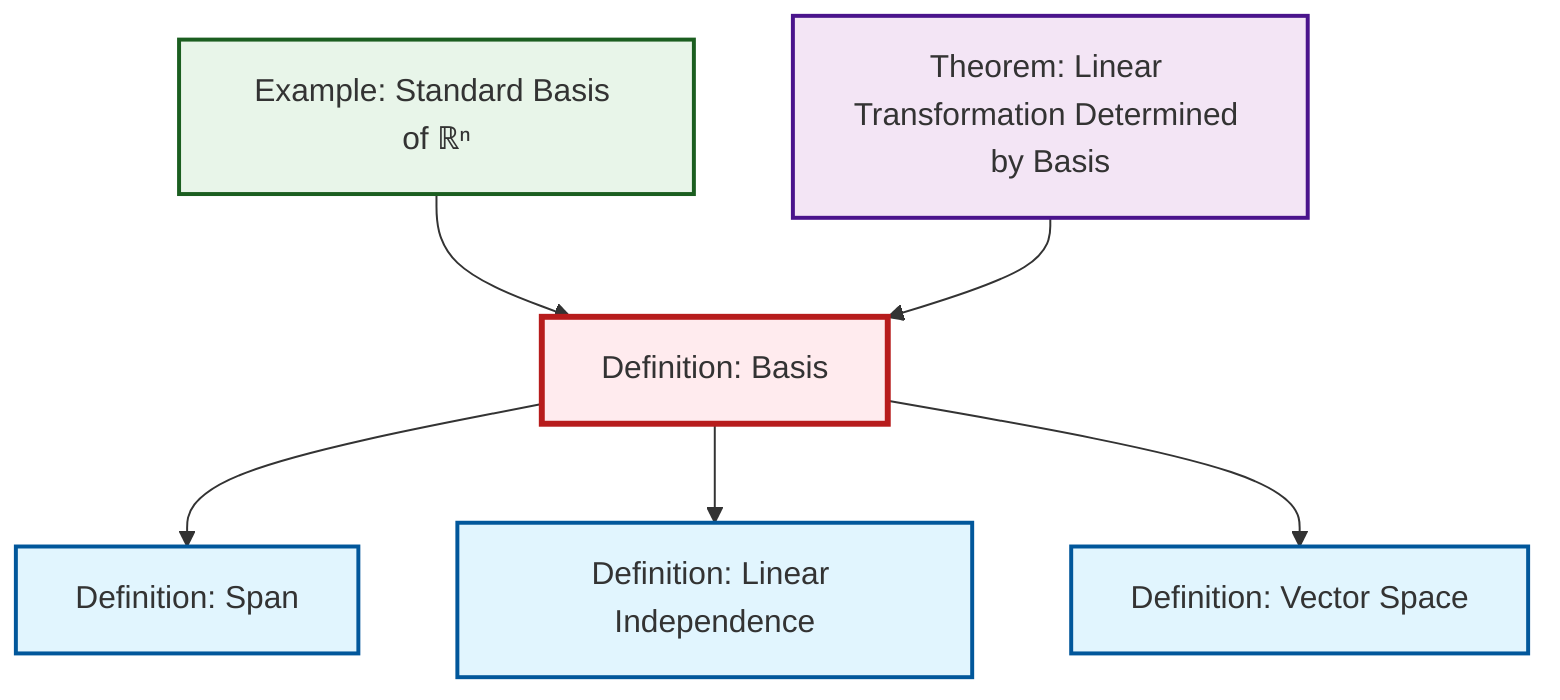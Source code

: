 graph TD
    classDef definition fill:#e1f5fe,stroke:#01579b,stroke-width:2px
    classDef theorem fill:#f3e5f5,stroke:#4a148c,stroke-width:2px
    classDef axiom fill:#fff3e0,stroke:#e65100,stroke-width:2px
    classDef example fill:#e8f5e9,stroke:#1b5e20,stroke-width:2px
    classDef current fill:#ffebee,stroke:#b71c1c,stroke-width:3px
    def-linear-independence["Definition: Linear Independence"]:::definition
    def-basis["Definition: Basis"]:::definition
    def-vector-space["Definition: Vector Space"]:::definition
    def-span["Definition: Span"]:::definition
    ex-standard-basis-rn["Example: Standard Basis of ℝⁿ"]:::example
    thm-linear-transformation-basis["Theorem: Linear Transformation Determined by Basis"]:::theorem
    def-basis --> def-span
    ex-standard-basis-rn --> def-basis
    def-basis --> def-linear-independence
    thm-linear-transformation-basis --> def-basis
    def-basis --> def-vector-space
    class def-basis current